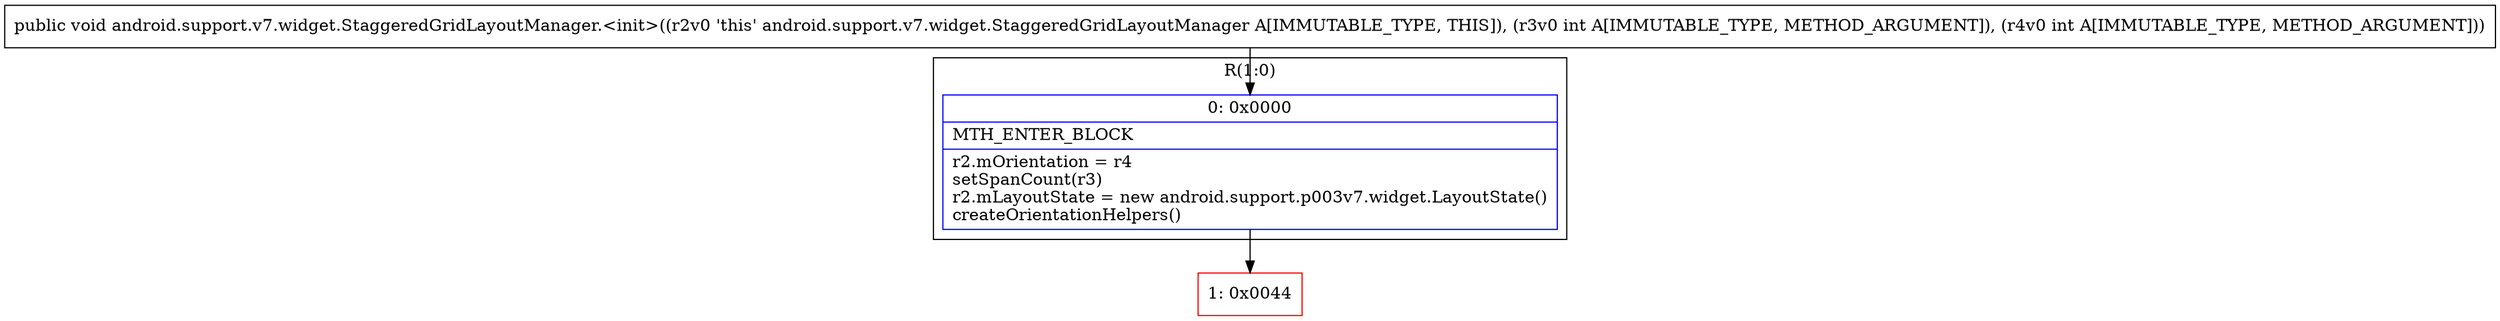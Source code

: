 digraph "CFG forandroid.support.v7.widget.StaggeredGridLayoutManager.\<init\>(II)V" {
subgraph cluster_Region_576396080 {
label = "R(1:0)";
node [shape=record,color=blue];
Node_0 [shape=record,label="{0\:\ 0x0000|MTH_ENTER_BLOCK\l|r2.mOrientation = r4\lsetSpanCount(r3)\lr2.mLayoutState = new android.support.p003v7.widget.LayoutState()\lcreateOrientationHelpers()\l}"];
}
Node_1 [shape=record,color=red,label="{1\:\ 0x0044}"];
MethodNode[shape=record,label="{public void android.support.v7.widget.StaggeredGridLayoutManager.\<init\>((r2v0 'this' android.support.v7.widget.StaggeredGridLayoutManager A[IMMUTABLE_TYPE, THIS]), (r3v0 int A[IMMUTABLE_TYPE, METHOD_ARGUMENT]), (r4v0 int A[IMMUTABLE_TYPE, METHOD_ARGUMENT])) }"];
MethodNode -> Node_0;
Node_0 -> Node_1;
}


